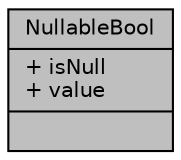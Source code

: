 digraph "NullableBool"
{
 // LATEX_PDF_SIZE
  edge [fontname="Helvetica",fontsize="10",labelfontname="Helvetica",labelfontsize="10"];
  node [fontname="Helvetica",fontsize="10",shape=record];
  Node1 [label="{NullableBool\n|+ isNull\l+ value\l|}",height=0.2,width=0.4,color="black", fillcolor="grey75", style="filled", fontcolor="black",tooltip=" "];
}
